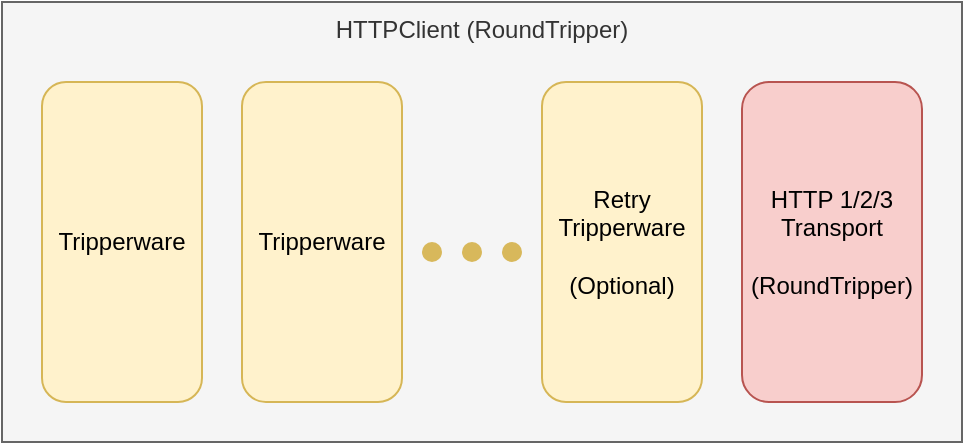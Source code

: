 <mxfile>
    <diagram id="reHPLL9KE3v4LOGnOyF_" name="Page-1">
        <mxGraphModel dx="534" dy="1296" grid="1" gridSize="10" guides="1" tooltips="1" connect="1" arrows="1" fold="1" page="1" pageScale="1" pageWidth="850" pageHeight="1100" math="0" shadow="0">
            <root>
                <mxCell id="0"/>
                <mxCell id="1" parent="0"/>
                <mxCell id="3" value="HTTPClient (RoundTripper)" style="rounded=0;whiteSpace=wrap;html=1;horizontal=1;verticalAlign=top;fillColor=#f5f5f5;fontColor=#333333;strokeColor=#666666;" parent="1" vertex="1">
                    <mxGeometry x="140" y="200" width="480" height="220" as="geometry"/>
                </mxCell>
                <mxCell id="2" value="HTTP 1/2/3&lt;br&gt;Transport&lt;br&gt;&lt;br&gt;(RoundTripper)" style="rounded=1;whiteSpace=wrap;html=1;fillColor=#f8cecc;strokeColor=#b85450;" parent="1" vertex="1">
                    <mxGeometry x="510" y="240" width="90" height="160" as="geometry"/>
                </mxCell>
                <mxCell id="5" value="Retry&lt;br style=&quot;border-color: var(--border-color);&quot;&gt;Tripperware&lt;br style=&quot;border-color: var(--border-color);&quot;&gt;&lt;br style=&quot;border-color: var(--border-color);&quot;&gt;(Optional)" style="rounded=1;whiteSpace=wrap;html=1;fillColor=#fff2cc;strokeColor=#d6b656;" parent="1" vertex="1">
                    <mxGeometry x="410" y="240" width="80" height="160" as="geometry"/>
                </mxCell>
                <mxCell id="6" value="Tripperware" style="rounded=1;whiteSpace=wrap;html=1;fillColor=#fff2cc;strokeColor=#d6b656;" parent="1" vertex="1">
                    <mxGeometry x="260" y="240" width="80" height="160" as="geometry"/>
                </mxCell>
                <mxCell id="7" value="Tripperware" style="rounded=1;whiteSpace=wrap;html=1;fillColor=#fff2cc;strokeColor=#d6b656;" parent="1" vertex="1">
                    <mxGeometry x="160" y="240" width="80" height="160" as="geometry"/>
                </mxCell>
                <mxCell id="9" value="" style="ellipse;whiteSpace=wrap;html=1;aspect=fixed;fillColor=#d8b85b;strokeColor=none;" parent="1" vertex="1">
                    <mxGeometry x="350" y="320" width="10" height="10" as="geometry"/>
                </mxCell>
                <mxCell id="10" value="" style="ellipse;whiteSpace=wrap;html=1;aspect=fixed;fillColor=#d8b85b;strokeColor=none;" parent="1" vertex="1">
                    <mxGeometry x="370" y="320" width="10" height="10" as="geometry"/>
                </mxCell>
                <mxCell id="11" value="" style="ellipse;whiteSpace=wrap;html=1;aspect=fixed;fillColor=#d8b85b;strokeColor=none;" parent="1" vertex="1">
                    <mxGeometry x="390" y="320" width="10" height="10" as="geometry"/>
                </mxCell>
            </root>
        </mxGraphModel>
    </diagram>
</mxfile>